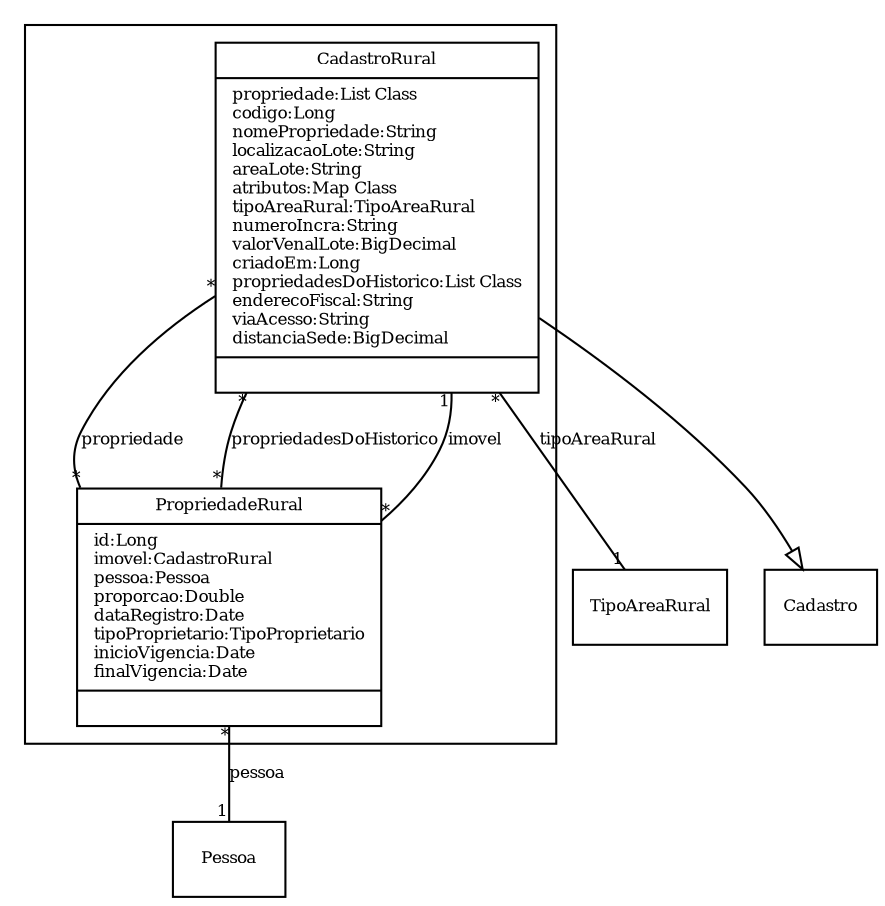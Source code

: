 digraph G{
fontname = "Times-Roman"
fontsize = 8

node [
        fontname = "Times-Roman"
        fontsize = 8
        shape = "record"
]

edge [
        fontname = "Times-Roman"
        fontsize = 8
]

subgraph clusterCADASTRO_RURAL__BCR
{
CadastroRural [label = "{CadastroRural|propriedade:List Class\lcodigo:Long\lnomePropriedade:String\llocalizacaoLote:String\lareaLote:String\latributos:Map Class\ltipoAreaRural:TipoAreaRural\lnumeroIncra:String\lvalorVenalLote:BigDecimal\lcriadoEm:Long\lpropriedadesDoHistorico:List Class\lenderecoFiscal:String\lviaAcesso:String\ldistanciaSede:BigDecimal\l|\l}"]
PropriedadeRural [label = "{PropriedadeRural|id:Long\limovel:CadastroRural\lpessoa:Pessoa\lproporcao:Double\ldataRegistro:Date\ltipoProprietario:TipoProprietario\linicioVigencia:Date\lfinalVigencia:Date\l|\l}"]
}
edge [arrowhead = "none" headlabel = "*" taillabel = "*"] CadastroRural -> PropriedadeRural [label = "propriedade"]
edge [arrowhead = "none" headlabel = "1" taillabel = "*"] CadastroRural -> TipoAreaRural [label = "tipoAreaRural"]
edge [arrowhead = "none" headlabel = "*" taillabel = "*"] CadastroRural -> PropriedadeRural [label = "propriedadesDoHistorico"]
edge [ arrowhead = "empty" headlabel = "" taillabel = ""] CadastroRural -> Cadastro
edge [arrowhead = "none" headlabel = "1" taillabel = "*"] PropriedadeRural -> CadastroRural [label = "imovel"]
edge [arrowhead = "none" headlabel = "1" taillabel = "*"] PropriedadeRural -> Pessoa [label = "pessoa"]
}
